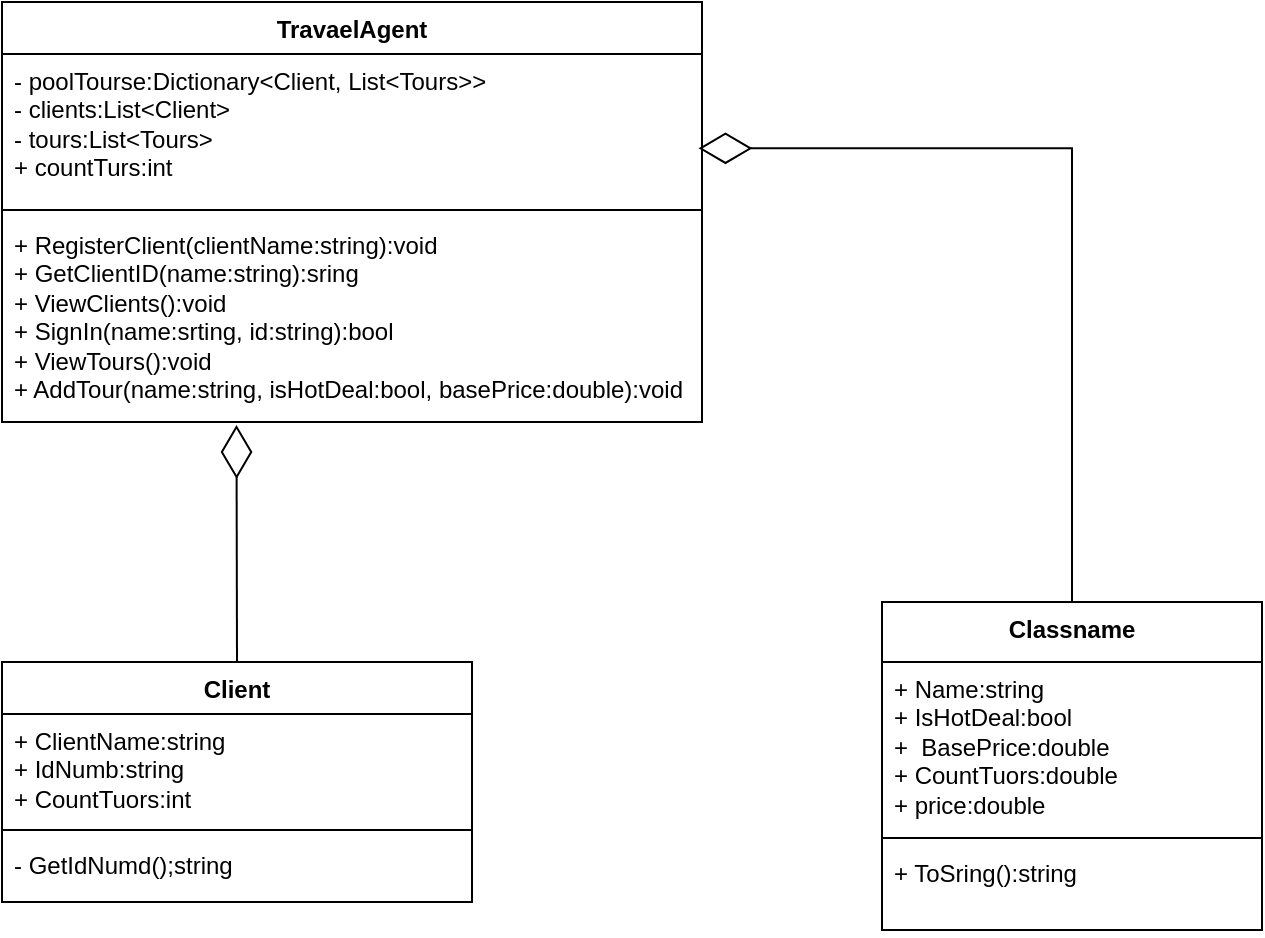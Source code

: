 <mxfile version="22.1.16" type="device">
  <diagram name="Page-1" id="c4acf3e9-155e-7222-9cf6-157b1a14988f">
    <mxGraphModel dx="1124" dy="558" grid="1" gridSize="10" guides="1" tooltips="1" connect="1" arrows="1" fold="1" page="1" pageScale="1" pageWidth="850" pageHeight="1100" background="none" math="0" shadow="0">
      <root>
        <mxCell id="0" />
        <mxCell id="1" parent="0" />
        <mxCell id="Etzb-0XIiYlZgjQwzEbd-2" value="TravaelAgent" style="swimlane;fontStyle=1;align=center;verticalAlign=top;childLayout=stackLayout;horizontal=1;startSize=26;horizontalStack=0;resizeParent=1;resizeParentMax=0;resizeLast=0;collapsible=1;marginBottom=0;whiteSpace=wrap;html=1;" vertex="1" parent="1">
          <mxGeometry x="60" y="50" width="350" height="210" as="geometry" />
        </mxCell>
        <mxCell id="Etzb-0XIiYlZgjQwzEbd-3" value="&lt;div&gt;- poolTourse:Dictionary&amp;lt;Client, List&amp;lt;Tours&amp;gt;&amp;gt;&lt;/div&gt;&lt;div&gt;- clients:List&amp;lt;Client&amp;gt;&amp;nbsp;&lt;/div&gt;&lt;div&gt;- tours:List&amp;lt;Tours&amp;gt;&lt;/div&gt;&lt;div&gt;&lt;span style=&quot;background-color: initial;&quot;&gt;+ countTurs:int&amp;nbsp;&lt;/span&gt;&lt;/div&gt;" style="text;strokeColor=none;fillColor=none;align=left;verticalAlign=top;spacingLeft=4;spacingRight=4;overflow=hidden;rotatable=0;points=[[0,0.5],[1,0.5]];portConstraint=eastwest;whiteSpace=wrap;html=1;" vertex="1" parent="Etzb-0XIiYlZgjQwzEbd-2">
          <mxGeometry y="26" width="350" height="74" as="geometry" />
        </mxCell>
        <mxCell id="Etzb-0XIiYlZgjQwzEbd-4" value="" style="line;strokeWidth=1;fillColor=none;align=left;verticalAlign=middle;spacingTop=-1;spacingLeft=3;spacingRight=3;rotatable=0;labelPosition=right;points=[];portConstraint=eastwest;strokeColor=inherit;" vertex="1" parent="Etzb-0XIiYlZgjQwzEbd-2">
          <mxGeometry y="100" width="350" height="8" as="geometry" />
        </mxCell>
        <mxCell id="Etzb-0XIiYlZgjQwzEbd-5" value="+ RegisterClient(clientName:string):void&lt;br&gt;+ GetClientID(name:string):sring&lt;br&gt;+ ViewClients():void&lt;br&gt;+ SignIn(name:srting, id:string):bool&lt;br&gt;+ ViewTours():void&lt;br&gt;+ AddTour(name:string, isHotDeal:bool, basePrice:double):void" style="text;strokeColor=none;fillColor=none;align=left;verticalAlign=top;spacingLeft=4;spacingRight=4;overflow=hidden;rotatable=0;points=[[0,0.5],[1,0.5]];portConstraint=eastwest;whiteSpace=wrap;html=1;" vertex="1" parent="Etzb-0XIiYlZgjQwzEbd-2">
          <mxGeometry y="108" width="350" height="102" as="geometry" />
        </mxCell>
        <mxCell id="Etzb-0XIiYlZgjQwzEbd-6" value="Client" style="swimlane;fontStyle=1;align=center;verticalAlign=top;childLayout=stackLayout;horizontal=1;startSize=26;horizontalStack=0;resizeParent=1;resizeParentMax=0;resizeLast=0;collapsible=1;marginBottom=0;whiteSpace=wrap;html=1;" vertex="1" parent="1">
          <mxGeometry x="60" y="380" width="235" height="120" as="geometry" />
        </mxCell>
        <mxCell id="Etzb-0XIiYlZgjQwzEbd-7" value="&lt;div&gt;+ ClientName:string&lt;/div&gt;&lt;div&gt;+ IdNumb:string&lt;/div&gt;&lt;div&gt;+ CountTuors:int&lt;/div&gt;" style="text;strokeColor=none;fillColor=none;align=left;verticalAlign=top;spacingLeft=4;spacingRight=4;overflow=hidden;rotatable=0;points=[[0,0.5],[1,0.5]];portConstraint=eastwest;whiteSpace=wrap;html=1;" vertex="1" parent="Etzb-0XIiYlZgjQwzEbd-6">
          <mxGeometry y="26" width="235" height="54" as="geometry" />
        </mxCell>
        <mxCell id="Etzb-0XIiYlZgjQwzEbd-8" value="" style="line;strokeWidth=1;fillColor=none;align=left;verticalAlign=middle;spacingTop=-1;spacingLeft=3;spacingRight=3;rotatable=0;labelPosition=right;points=[];portConstraint=eastwest;strokeColor=inherit;" vertex="1" parent="Etzb-0XIiYlZgjQwzEbd-6">
          <mxGeometry y="80" width="235" height="8" as="geometry" />
        </mxCell>
        <mxCell id="Etzb-0XIiYlZgjQwzEbd-9" value="- GetIdNumd();string" style="text;strokeColor=none;fillColor=none;align=left;verticalAlign=top;spacingLeft=4;spacingRight=4;overflow=hidden;rotatable=0;points=[[0,0.5],[1,0.5]];portConstraint=eastwest;whiteSpace=wrap;html=1;" vertex="1" parent="Etzb-0XIiYlZgjQwzEbd-6">
          <mxGeometry y="88" width="235" height="32" as="geometry" />
        </mxCell>
        <mxCell id="Etzb-0XIiYlZgjQwzEbd-10" value="Classname" style="swimlane;fontStyle=1;align=center;verticalAlign=top;childLayout=stackLayout;horizontal=1;startSize=30;horizontalStack=0;resizeParent=1;resizeParentMax=0;resizeLast=0;collapsible=1;marginBottom=0;whiteSpace=wrap;html=1;" vertex="1" parent="1">
          <mxGeometry x="500" y="350" width="190" height="164" as="geometry" />
        </mxCell>
        <mxCell id="Etzb-0XIiYlZgjQwzEbd-11" value="&lt;div&gt;+ Name:string&lt;/div&gt;&lt;div&gt;+ IsHotDeal:bool&lt;/div&gt;&lt;div&gt;+&amp;nbsp; BasePrice:double&lt;/div&gt;&lt;div&gt;+ CountTuors:double&lt;/div&gt;&lt;div&gt;+ price:double&lt;/div&gt;" style="text;strokeColor=none;fillColor=none;align=left;verticalAlign=top;spacingLeft=4;spacingRight=4;overflow=hidden;rotatable=0;points=[[0,0.5],[1,0.5]];portConstraint=eastwest;whiteSpace=wrap;html=1;" vertex="1" parent="Etzb-0XIiYlZgjQwzEbd-10">
          <mxGeometry y="30" width="190" height="84" as="geometry" />
        </mxCell>
        <mxCell id="Etzb-0XIiYlZgjQwzEbd-12" value="" style="line;strokeWidth=1;fillColor=none;align=left;verticalAlign=middle;spacingTop=-1;spacingLeft=3;spacingRight=3;rotatable=0;labelPosition=right;points=[];portConstraint=eastwest;strokeColor=inherit;" vertex="1" parent="Etzb-0XIiYlZgjQwzEbd-10">
          <mxGeometry y="114" width="190" height="8" as="geometry" />
        </mxCell>
        <mxCell id="Etzb-0XIiYlZgjQwzEbd-13" value="+ ToSring():string" style="text;strokeColor=none;fillColor=none;align=left;verticalAlign=top;spacingLeft=4;spacingRight=4;overflow=hidden;rotatable=0;points=[[0,0.5],[1,0.5]];portConstraint=eastwest;whiteSpace=wrap;html=1;" vertex="1" parent="Etzb-0XIiYlZgjQwzEbd-10">
          <mxGeometry y="122" width="190" height="42" as="geometry" />
        </mxCell>
        <mxCell id="Etzb-0XIiYlZgjQwzEbd-26" value="" style="endArrow=diamondThin;endFill=0;endSize=24;html=1;rounded=0;exitX=0.5;exitY=0;exitDx=0;exitDy=0;entryX=0.335;entryY=1.015;entryDx=0;entryDy=0;entryPerimeter=0;" edge="1" parent="1" source="Etzb-0XIiYlZgjQwzEbd-6" target="Etzb-0XIiYlZgjQwzEbd-5">
          <mxGeometry width="160" relative="1" as="geometry">
            <mxPoint x="280" y="350" as="sourcePoint" />
            <mxPoint x="440" y="350" as="targetPoint" />
          </mxGeometry>
        </mxCell>
        <mxCell id="Etzb-0XIiYlZgjQwzEbd-27" value="" style="endArrow=diamondThin;endFill=0;endSize=24;html=1;rounded=0;exitX=0.5;exitY=0;exitDx=0;exitDy=0;entryX=0.995;entryY=0.637;entryDx=0;entryDy=0;entryPerimeter=0;edgeStyle=orthogonalEdgeStyle;" edge="1" parent="1" source="Etzb-0XIiYlZgjQwzEbd-10" target="Etzb-0XIiYlZgjQwzEbd-3">
          <mxGeometry width="160" relative="1" as="geometry">
            <mxPoint x="430" y="260" as="sourcePoint" />
            <mxPoint x="410" y="120" as="targetPoint" />
            <Array as="points">
              <mxPoint x="595" y="123" />
            </Array>
          </mxGeometry>
        </mxCell>
      </root>
    </mxGraphModel>
  </diagram>
</mxfile>
